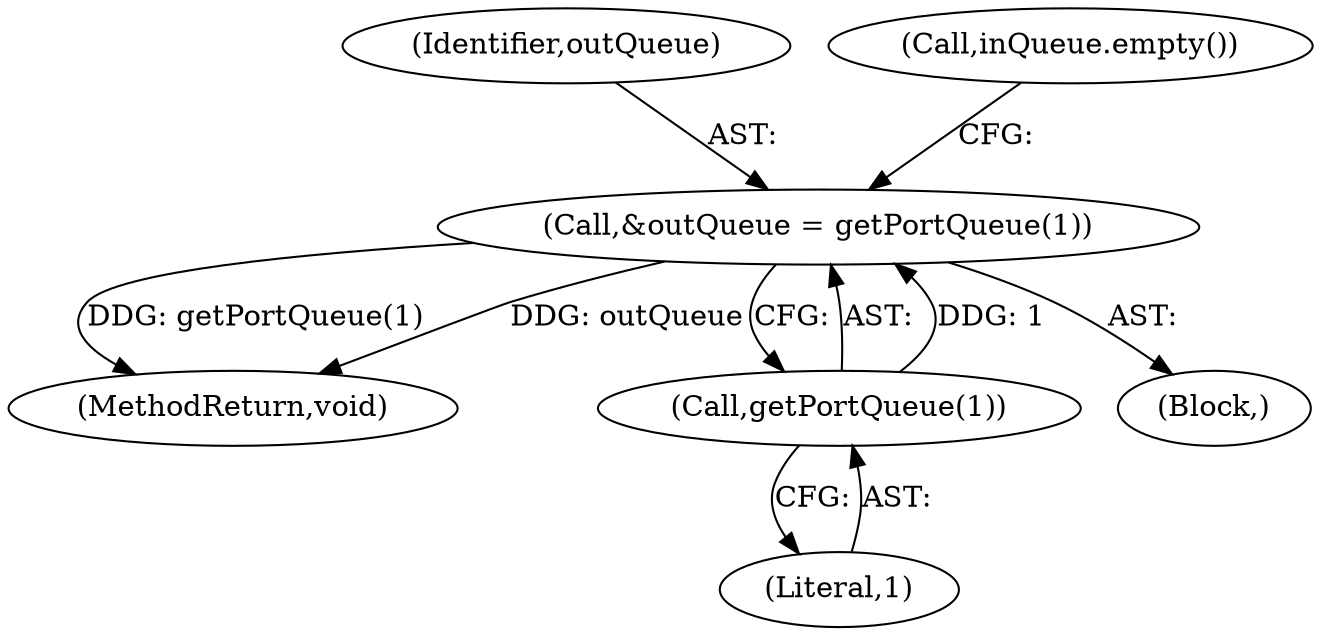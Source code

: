 digraph "0_Android_d2f47191538837e796e2b10c1ff7e1ee35f6e0ab@pointer" {
"1000118" [label="(Call,&outQueue = getPortQueue(1))"];
"1000120" [label="(Call,getPortQueue(1))"];
"1000120" [label="(Call,getPortQueue(1))"];
"1000640" [label="(MethodReturn,void)"];
"1000118" [label="(Call,&outQueue = getPortQueue(1))"];
"1000121" [label="(Literal,1)"];
"1000119" [label="(Identifier,outQueue)"];
"1000103" [label="(Block,)"];
"1000125" [label="(Call,inQueue.empty())"];
"1000118" -> "1000103"  [label="AST: "];
"1000118" -> "1000120"  [label="CFG: "];
"1000119" -> "1000118"  [label="AST: "];
"1000120" -> "1000118"  [label="AST: "];
"1000125" -> "1000118"  [label="CFG: "];
"1000118" -> "1000640"  [label="DDG: getPortQueue(1)"];
"1000118" -> "1000640"  [label="DDG: outQueue"];
"1000120" -> "1000118"  [label="DDG: 1"];
"1000120" -> "1000121"  [label="CFG: "];
"1000121" -> "1000120"  [label="AST: "];
}
